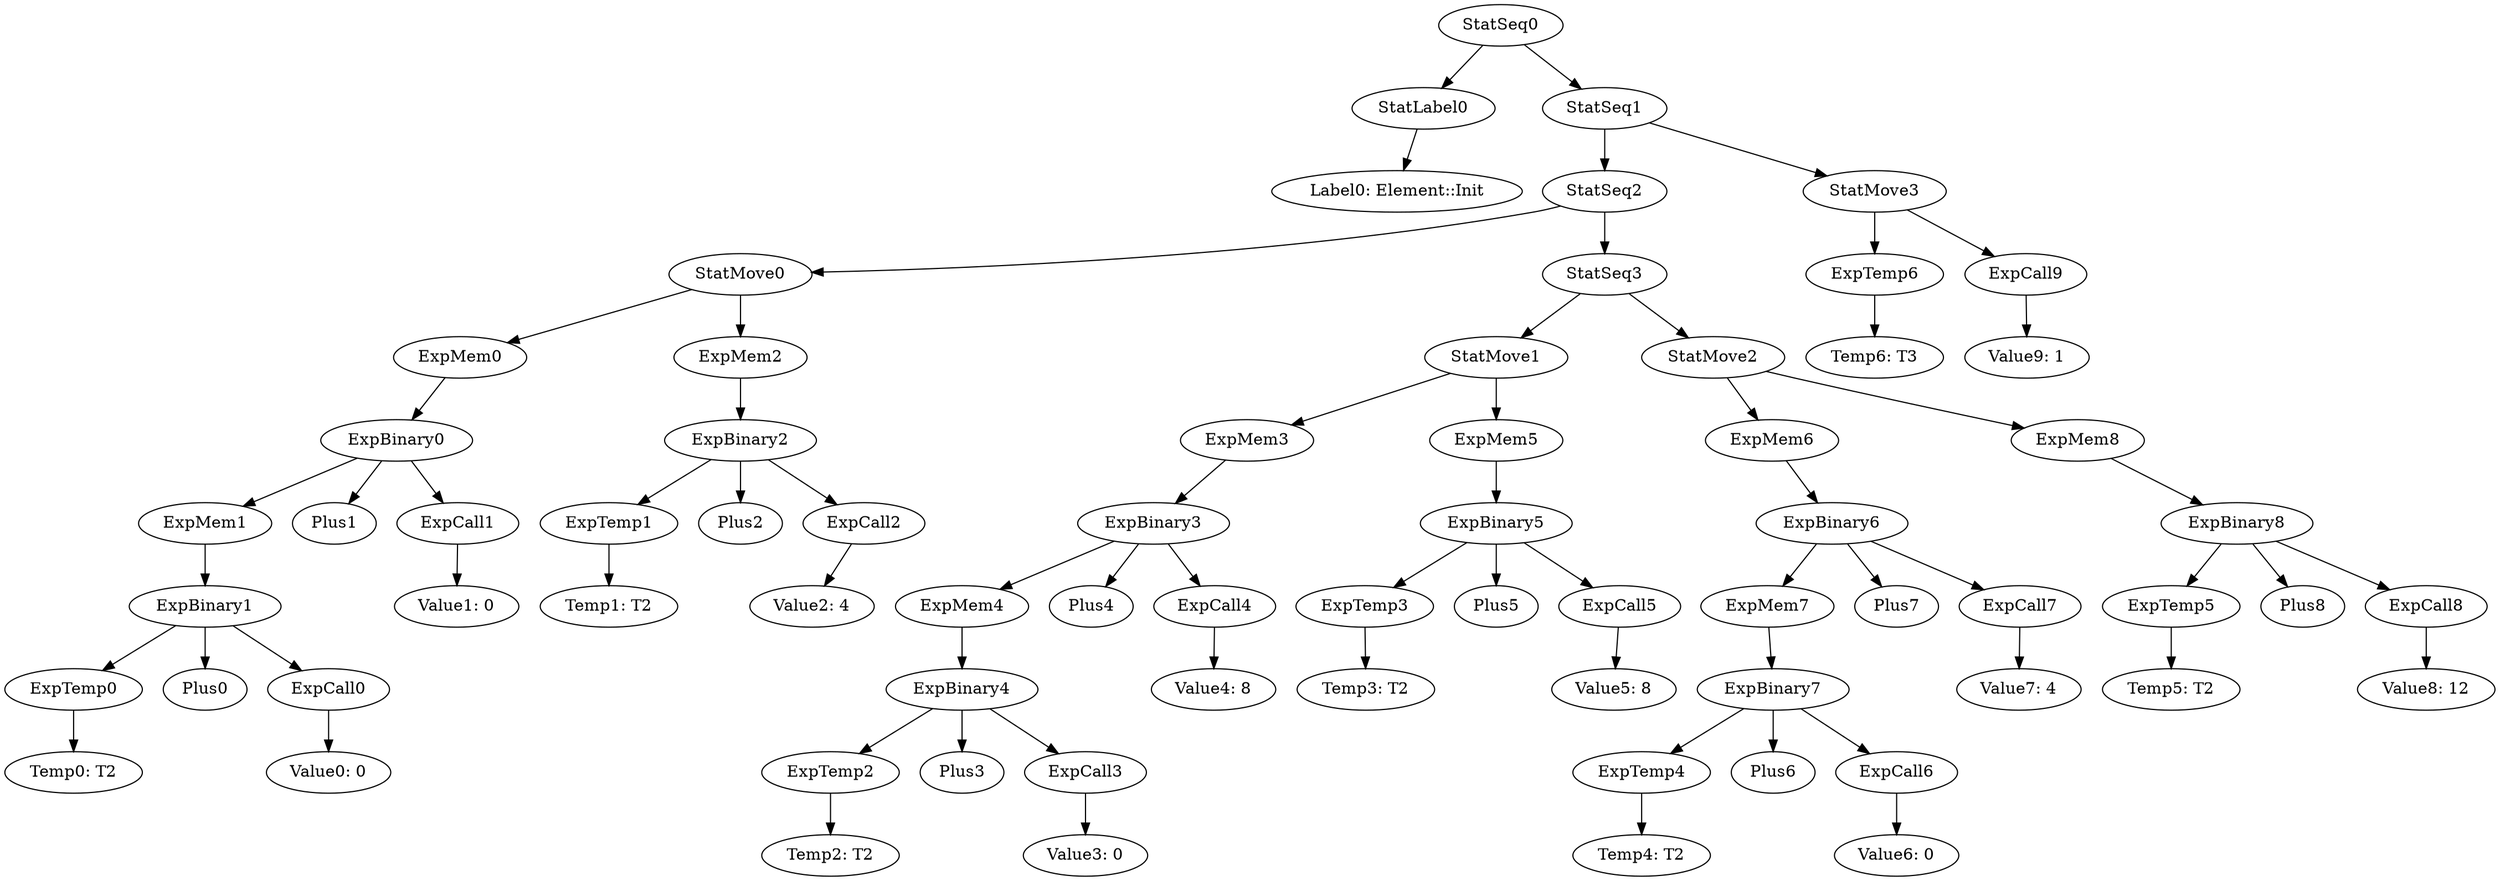 digraph {
	ordering = out;
	ExpTemp6 -> "Temp6: T3";
	StatSeq1 -> StatSeq2;
	StatSeq1 -> StatMove3;
	StatMove3 -> ExpTemp6;
	StatMove3 -> ExpCall9;
	ExpBinary8 -> ExpTemp5;
	ExpBinary8 -> Plus8;
	ExpBinary8 -> ExpCall8;
	StatMove2 -> ExpMem6;
	StatMove2 -> ExpMem8;
	ExpMem6 -> ExpBinary6;
	ExpTemp4 -> "Temp4: T2";
	StatSeq3 -> StatMove1;
	StatSeq3 -> StatMove2;
	ExpBinary5 -> ExpTemp3;
	ExpBinary5 -> Plus5;
	ExpBinary5 -> ExpCall5;
	ExpTemp3 -> "Temp3: T2";
	ExpMem5 -> ExpBinary5;
	StatMove1 -> ExpMem3;
	StatMove1 -> ExpMem5;
	StatMove0 -> ExpMem0;
	StatMove0 -> ExpMem2;
	ExpCall7 -> "Value7: 4";
	ExpCall2 -> "Value2: 4";
	ExpCall1 -> "Value1: 0";
	ExpBinary6 -> ExpMem7;
	ExpBinary6 -> Plus7;
	ExpBinary6 -> ExpCall7;
	ExpMem0 -> ExpBinary0;
	ExpCall8 -> "Value8: 12";
	ExpBinary1 -> ExpTemp0;
	ExpBinary1 -> Plus0;
	ExpBinary1 -> ExpCall0;
	ExpCall9 -> "Value9: 1";
	ExpMem3 -> ExpBinary3;
	ExpMem1 -> ExpBinary1;
	ExpMem8 -> ExpBinary8;
	ExpBinary2 -> ExpTemp1;
	ExpBinary2 -> Plus2;
	ExpBinary2 -> ExpCall2;
	StatLabel0 -> "Label0: Element::Init";
	ExpMem7 -> ExpBinary7;
	ExpTemp0 -> "Temp0: T2";
	ExpCall0 -> "Value0: 0";
	ExpMem2 -> ExpBinary2;
	ExpBinary3 -> ExpMem4;
	ExpBinary3 -> Plus4;
	ExpBinary3 -> ExpCall4;
	ExpTemp5 -> "Temp5: T2";
	ExpBinary7 -> ExpTemp4;
	ExpBinary7 -> Plus6;
	ExpBinary7 -> ExpCall6;
	StatSeq0 -> StatLabel0;
	StatSeq0 -> StatSeq1;
	ExpTemp1 -> "Temp1: T2";
	ExpCall3 -> "Value3: 0";
	StatSeq2 -> StatMove0;
	StatSeq2 -> StatSeq3;
	ExpTemp2 -> "Temp2: T2";
	ExpCall6 -> "Value6: 0";
	ExpBinary4 -> ExpTemp2;
	ExpBinary4 -> Plus3;
	ExpBinary4 -> ExpCall3;
	ExpBinary0 -> ExpMem1;
	ExpBinary0 -> Plus1;
	ExpBinary0 -> ExpCall1;
	ExpMem4 -> ExpBinary4;
	ExpCall5 -> "Value5: 8";
	ExpCall4 -> "Value4: 8";
}

